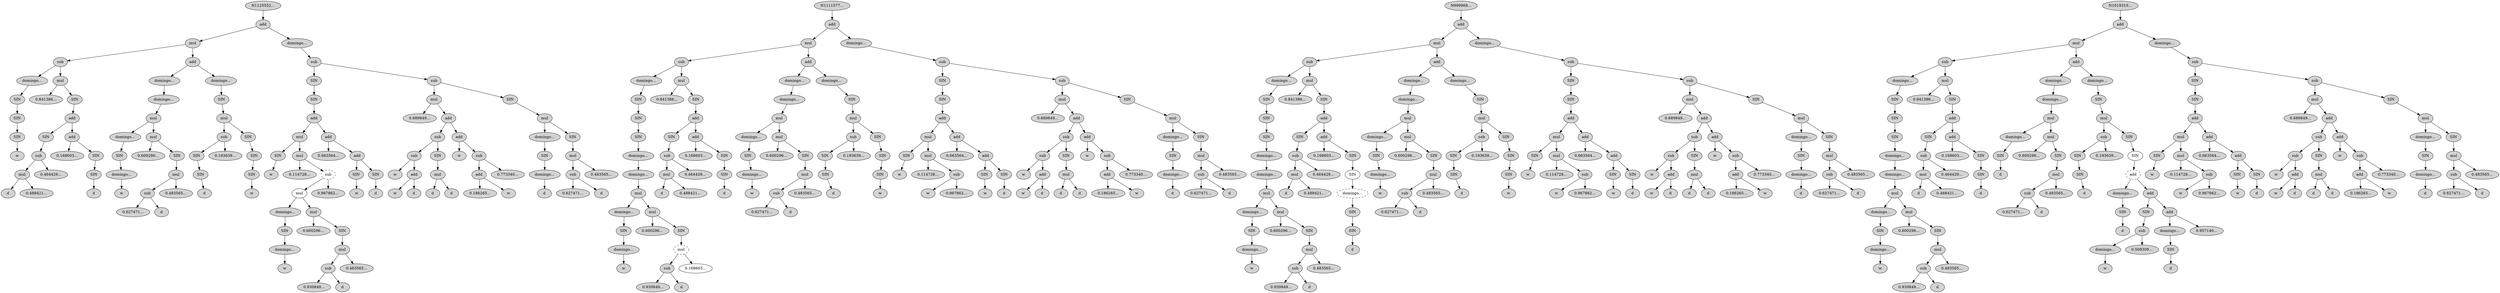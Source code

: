 digraph Population_19 {
N1125552[ style="filled"  label="N1125552..."];
N1125552 -> N1125553;
N1125553[ style="filled"  label="add"];
N1125553 -> N1125554;
N1125554[ style="filled"  label="mul"];
N1125554 -> N1125555;
N1125555[ style="filled"  label="sub"];
N1125555 -> N1125556;
N1125556[ style="filled"  label="domingo..."];
N1125556 -> N1125557;
N1125557[ style="filled"  label="SIN"];
N1125557 -> N1125558;
N1125558[ style="filled"  label="SIN"];
N1125558 -> N1125559;
N1125559[ style="filled"  label="SIN"];
N1125559 -> N1125560;
N1125560[ style="filled"  label="w"];
N1125555 -> N1125561;
N1125561[ style="filled"  label="mul"];
N1125561 -> N1125562;
N1125562[ style="filled"  label="0.841386..."];
N1125561 -> N1125563;
N1125563[ style="filled"  label="SIN"];
N1125563 -> N1125564;
N1125564[ style="filled"  label="add"];
N1125564 -> N1125565;
N1125565[ style="filled"  label="SIN"];
N1125565 -> N1125566;
N1125566[ style="filled"  label="sub"];
N1125566 -> N1125567;
N1125567[ style="filled"  label="mul"];
N1125567 -> N1125568;
N1125568[ style="filled"  label="d"];
N1125567 -> N1125569;
N1125569[ style="filled"  label="0.488421..."];
N1125566 -> N1125570;
N1125570[ style="filled"  label="0.464429..."];
N1125564 -> N1125571;
N1125571[ style="filled"  label="add"];
N1125571 -> N1125572;
N1125572[ style="filled"  label="0.168603..."];
N1125571 -> N1125573;
N1125573[ style="filled"  label="SIN"];
N1125573 -> N1125574;
N1125574[ style="filled"  label="SIN"];
N1125574 -> N1125575;
N1125575[ style="filled"  label="d"];
N1125554 -> N1125576;
N1125576[ style="filled"  label="add"];
N1125576 -> N1125577;
N1125577[ style="filled"  label="domingo..."];
N1125577 -> N1125578;
N1125578[ style="filled"  label="domingo..."];
N1125578 -> N1125579;
N1125579[ style="filled"  label="mul"];
N1125579 -> N1125580;
N1125580[ style="filled"  label="domingo..."];
N1125580 -> N1125581;
N1125581[ style="filled"  label="SIN"];
N1125581 -> N1125582;
N1125582[ style="filled"  label="domingo..."];
N1125582 -> N1125583;
N1125583[ style="filled"  label="w"];
N1125579 -> N1125584;
N1125584[ style="filled"  label="mul"];
N1125584 -> N1125585;
N1125585[ style="filled"  label="0.600296..."];
N1125584 -> N1125586;
N1125586[ style="filled"  label="SIN"];
N1125586 -> N1125587;
N1125587[ style="filled"  label="mul"];
N1125587 -> N1125588;
N1125588[ style="filled"  label="sub"];
N1125588 -> N1125589;
N1125589[ style="filled"  label="0.627471..."];
N1125588 -> N1125590;
N1125590[ style="filled"  label="d"];
N1125587 -> N1125591;
N1125591[ style="filled"  label="0.483565..."];
N1125576 -> N1125592;
N1125592[ style="filled"  label="domingo..."];
N1125592 -> N1125593;
N1125593[ style="filled"  label="SIN"];
N1125593 -> N1125594;
N1125594[ style="filled"  label="mul"];
N1125594 -> N1125595;
N1125595[ style="filled"  label="sub"];
N1125595 -> N1125596;
N1125596[ style="filled"  label="SIN"];
N1125596 -> N1125597;
N1125597[ style="filled"  label="SIN"];
N1125597 -> N1125598;
N1125598[ style="filled"  label="d"];
N1125595 -> N1125599;
N1125599[ style="filled"  label="0.193639..."];
N1125594 -> N1125600;
N1125600[ style="filled"  label="SIN"];
N1125600 -> N1125601;
N1125601[ style="filled"  label="SIN"];
N1125601 -> N1125602;
N1125602[ style="filled"  label="SIN"];
N1125602 -> N1125603;
N1125603[ style="filled"  label="w"];
N1125553 -> N1125604;
N1125604[ style="filled"  label="domingo..."];
N1125604 -> N1125605;
N1125605[ style="filled"  label="sub"];
N1125605 -> N1125606;
N1125606[ style="filled"  label="SIN"];
N1125606 -> N1125607;
N1125607[ style="filled"  label="SIN"];
N1125607 -> N1125608;
N1125608[ style="filled"  label="add"];
N1125608 -> N1125609;
N1125609[ style="filled"  label="mul"];
N1125609 -> N1125610;
N1125610[ style="filled"  label="SIN"];
N1125610 -> N1125611;
N1125611[ style="filled"  label="w"];
N1125609 -> N1125612;
N1125612[ style="filled"  label="mul"];
N1125612 -> N1125613;
N1125613[ style="filled"  label="0.114728..."];
N1125612 -> N1125614;
N1125614[ style="dashed"  label="sub"];
N1125614 -> N1125444;
N1125444[ style="solid"  label="mul"];
N1125444 -> N1125445;
N1125445[ style="filled"  label="domingo..."];
N1125445 -> N1125446;
N1125446[ style="filled"  label="SIN"];
N1125446 -> N1125447;
N1125447[ style="filled"  label="domingo..."];
N1125447 -> N1125448;
N1125448[ style="filled"  label="w"];
N1125444 -> N1125449;
N1125449[ style="filled"  label="mul"];
N1125449 -> N1125450;
N1125450[ style="filled"  label="0.600296..."];
N1125449 -> N1125451;
N1125451[ style="filled"  label="SIN"];
N1125451 -> N1125452;
N1125452[ style="filled"  label="mul"];
N1125452 -> N1125453;
N1125453[ style="filled"  label="sub"];
N1125453 -> N1125454;
N1125454[ style="filled"  label="0.930849..."];
N1125453 -> N1125455;
N1125455[ style="filled"  label="d"];
N1125452 -> N1125456;
N1125456[ style="filled"  label="0.483565..."];
N1125614 -> N1125616;
N1125616[ style="filled"  label="0.967862..."];
N1125608 -> N1125617;
N1125617[ style="filled"  label="add"];
N1125617 -> N1125618;
N1125618[ style="filled"  label="0.663564..."];
N1125617 -> N1125619;
N1125619[ style="filled"  label="add"];
N1125619 -> N1125620;
N1125620[ style="filled"  label="SIN"];
N1125620 -> N1125621;
N1125621[ style="filled"  label="w"];
N1125619 -> N1125622;
N1125622[ style="filled"  label="SIN"];
N1125622 -> N1125623;
N1125623[ style="filled"  label="d"];
N1125605 -> N1125624;
N1125624[ style="filled"  label="sub"];
N1125624 -> N1125625;
N1125625[ style="filled"  label="mul"];
N1125625 -> N1125626;
N1125626[ style="filled"  label="0.689849..."];
N1125625 -> N1125627;
N1125627[ style="filled"  label="add"];
N1125627 -> N1125628;
N1125628[ style="filled"  label="sub"];
N1125628 -> N1125629;
N1125629[ style="filled"  label="sub"];
N1125629 -> N1125630;
N1125630[ style="filled"  label="w"];
N1125629 -> N1125631;
N1125631[ style="filled"  label="add"];
N1125631 -> N1125632;
N1125632[ style="filled"  label="w"];
N1125631 -> N1125633;
N1125633[ style="filled"  label="d"];
N1125628 -> N1125634;
N1125634[ style="filled"  label="SIN"];
N1125634 -> N1125635;
N1125635[ style="filled"  label="mul"];
N1125635 -> N1125636;
N1125636[ style="filled"  label="d"];
N1125635 -> N1125637;
N1125637[ style="filled"  label="d"];
N1125627 -> N1125638;
N1125638[ style="filled"  label="add"];
N1125638 -> N1125639;
N1125639[ style="filled"  label="w"];
N1125638 -> N1125640;
N1125640[ style="filled"  label="sub"];
N1125640 -> N1125641;
N1125641[ style="filled"  label="add"];
N1125641 -> N1125642;
N1125642[ style="filled"  label="0.186265..."];
N1125641 -> N1125643;
N1125643[ style="filled"  label="w"];
N1125640 -> N1125644;
N1125644[ style="filled"  label="0.773340..."];
N1125624 -> N1125645;
N1125645[ style="filled"  label="SIN"];
N1125645 -> N1125646;
N1125646[ style="filled"  label="mul"];
N1125646 -> N1125647;
N1125647[ style="filled"  label="domingo..."];
N1125647 -> N1125648;
N1125648[ style="filled"  label="SIN"];
N1125648 -> N1125649;
N1125649[ style="filled"  label="domingo..."];
N1125649 -> N1125650;
N1125650[ style="filled"  label="d"];
N1125646 -> N1125651;
N1125651[ style="filled"  label="SIN"];
N1125651 -> N1125652;
N1125652[ style="filled"  label="mul"];
N1125652 -> N1125653;
N1125653[ style="filled"  label="sub"];
N1125653 -> N1125654;
N1125654[ style="filled"  label="0.627471..."];
N1125653 -> N1125655;
N1125655[ style="filled"  label="d"];
N1125652 -> N1125656;
N1125656[ style="filled"  label="0.483565..."];

N1111577[ style="filled"  label="N1111577..."];
N1111577 -> N1111578;
N1111578[ style="filled"  label="add"];
N1111578 -> N1111579;
N1111579[ style="filled"  label="mul"];
N1111579 -> N1111580;
N1111580[ style="filled"  label="sub"];
N1111580 -> N1111581;
N1111581[ style="filled"  label="domingo..."];
N1111581 -> N1111582;
N1111582[ style="filled"  label="SIN"];
N1111582 -> N1111583;
N1111583[ style="filled"  label="SIN"];
N1111583 -> N1111584;
N1111584[ style="filled"  label="SIN"];
N1111584 -> N1111585;
N1111585[ style="filled"  label="domingo..."];
N1111585 -> N1111586;
N1111586[ style="filled"  label="domingo..."];
N1111586 -> N1111587;
N1111587[ style="filled"  label="mul"];
N1111587 -> N1111588;
N1111588[ style="filled"  label="domingo..."];
N1111588 -> N1111589;
N1111589[ style="filled"  label="SIN"];
N1111589 -> N1111590;
N1111590[ style="filled"  label="domingo..."];
N1111590 -> N1111591;
N1111591[ style="filled"  label="w"];
N1111587 -> N1111592;
N1111592[ style="filled"  label="mul"];
N1111592 -> N1111593;
N1111593[ style="filled"  label="0.600296..."];
N1111592 -> N1111594;
N1111594[ style="filled"  label="SIN"];
N1111594 -> N1111595;
N1111595[ style="dashed"  label="mul"];
N1111595 -> N1111596;
N1111596[ style="filled"  label="sub"];
N1111596 -> N1111597;
N1111597[ style="filled"  label="0.930849..."];
N1111596 -> N1111598;
N1111598[ style="filled"  label="d"];
N1111595 -> N1111489;
N1111489[ style="solid"  label="0.168603..."];
N1111580 -> N1111600;
N1111600[ style="filled"  label="mul"];
N1111600 -> N1111601;
N1111601[ style="filled"  label="0.841386..."];
N1111600 -> N1111602;
N1111602[ style="filled"  label="SIN"];
N1111602 -> N1111603;
N1111603[ style="filled"  label="add"];
N1111603 -> N1111604;
N1111604[ style="filled"  label="SIN"];
N1111604 -> N1111605;
N1111605[ style="filled"  label="sub"];
N1111605 -> N1111606;
N1111606[ style="filled"  label="mul"];
N1111606 -> N1111607;
N1111607[ style="filled"  label="d"];
N1111606 -> N1111608;
N1111608[ style="filled"  label="0.488421..."];
N1111605 -> N1111609;
N1111609[ style="filled"  label="0.464429..."];
N1111603 -> N1111610;
N1111610[ style="filled"  label="add"];
N1111610 -> N1111611;
N1111611[ style="filled"  label="0.168603..."];
N1111610 -> N1111612;
N1111612[ style="filled"  label="SIN"];
N1111612 -> N1111613;
N1111613[ style="filled"  label="SIN"];
N1111613 -> N1111614;
N1111614[ style="filled"  label="d"];
N1111579 -> N1111615;
N1111615[ style="filled"  label="add"];
N1111615 -> N1111616;
N1111616[ style="filled"  label="domingo..."];
N1111616 -> N1111617;
N1111617[ style="filled"  label="domingo..."];
N1111617 -> N1111618;
N1111618[ style="filled"  label="mul"];
N1111618 -> N1111619;
N1111619[ style="filled"  label="domingo..."];
N1111619 -> N1111620;
N1111620[ style="filled"  label="SIN"];
N1111620 -> N1111621;
N1111621[ style="filled"  label="domingo..."];
N1111621 -> N1111622;
N1111622[ style="filled"  label="w"];
N1111618 -> N1111623;
N1111623[ style="filled"  label="mul"];
N1111623 -> N1111624;
N1111624[ style="filled"  label="0.600296..."];
N1111623 -> N1111625;
N1111625[ style="filled"  label="SIN"];
N1111625 -> N1111626;
N1111626[ style="filled"  label="mul"];
N1111626 -> N1111627;
N1111627[ style="filled"  label="sub"];
N1111627 -> N1111628;
N1111628[ style="filled"  label="0.627471..."];
N1111627 -> N1111629;
N1111629[ style="filled"  label="d"];
N1111626 -> N1111630;
N1111630[ style="filled"  label="0.483565..."];
N1111615 -> N1111631;
N1111631[ style="filled"  label="domingo..."];
N1111631 -> N1111632;
N1111632[ style="filled"  label="SIN"];
N1111632 -> N1111633;
N1111633[ style="filled"  label="mul"];
N1111633 -> N1111634;
N1111634[ style="filled"  label="sub"];
N1111634 -> N1111635;
N1111635[ style="filled"  label="SIN"];
N1111635 -> N1111636;
N1111636[ style="filled"  label="SIN"];
N1111636 -> N1111637;
N1111637[ style="filled"  label="d"];
N1111634 -> N1111638;
N1111638[ style="filled"  label="0.193639..."];
N1111633 -> N1111639;
N1111639[ style="filled"  label="SIN"];
N1111639 -> N1111640;
N1111640[ style="filled"  label="SIN"];
N1111640 -> N1111641;
N1111641[ style="filled"  label="SIN"];
N1111641 -> N1111642;
N1111642[ style="filled"  label="w"];
N1111578 -> N1111643;
N1111643[ style="filled"  label="domingo..."];
N1111643 -> N1111644;
N1111644[ style="filled"  label="sub"];
N1111644 -> N1111645;
N1111645[ style="filled"  label="SIN"];
N1111645 -> N1111646;
N1111646[ style="filled"  label="SIN"];
N1111646 -> N1111647;
N1111647[ style="filled"  label="add"];
N1111647 -> N1111648;
N1111648[ style="filled"  label="mul"];
N1111648 -> N1111649;
N1111649[ style="filled"  label="SIN"];
N1111649 -> N1111650;
N1111650[ style="filled"  label="w"];
N1111648 -> N1111651;
N1111651[ style="filled"  label="mul"];
N1111651 -> N1111652;
N1111652[ style="filled"  label="0.114728..."];
N1111651 -> N1111653;
N1111653[ style="filled"  label="sub"];
N1111653 -> N1111654;
N1111654[ style="filled"  label="w"];
N1111653 -> N1111655;
N1111655[ style="filled"  label="0.967862..."];
N1111647 -> N1111656;
N1111656[ style="filled"  label="add"];
N1111656 -> N1111657;
N1111657[ style="filled"  label="0.663564..."];
N1111656 -> N1111658;
N1111658[ style="filled"  label="add"];
N1111658 -> N1111659;
N1111659[ style="filled"  label="SIN"];
N1111659 -> N1111660;
N1111660[ style="filled"  label="w"];
N1111658 -> N1111661;
N1111661[ style="filled"  label="SIN"];
N1111661 -> N1111662;
N1111662[ style="filled"  label="d"];
N1111644 -> N1111663;
N1111663[ style="filled"  label="sub"];
N1111663 -> N1111664;
N1111664[ style="filled"  label="mul"];
N1111664 -> N1111665;
N1111665[ style="filled"  label="0.689849..."];
N1111664 -> N1111666;
N1111666[ style="filled"  label="add"];
N1111666 -> N1111667;
N1111667[ style="filled"  label="sub"];
N1111667 -> N1111668;
N1111668[ style="filled"  label="sub"];
N1111668 -> N1111669;
N1111669[ style="filled"  label="w"];
N1111668 -> N1111670;
N1111670[ style="filled"  label="add"];
N1111670 -> N1111671;
N1111671[ style="filled"  label="w"];
N1111670 -> N1111672;
N1111672[ style="filled"  label="d"];
N1111667 -> N1111673;
N1111673[ style="filled"  label="SIN"];
N1111673 -> N1111674;
N1111674[ style="filled"  label="mul"];
N1111674 -> N1111675;
N1111675[ style="filled"  label="d"];
N1111674 -> N1111676;
N1111676[ style="filled"  label="d"];
N1111666 -> N1111677;
N1111677[ style="filled"  label="add"];
N1111677 -> N1111678;
N1111678[ style="filled"  label="w"];
N1111677 -> N1111679;
N1111679[ style="filled"  label="sub"];
N1111679 -> N1111680;
N1111680[ style="filled"  label="add"];
N1111680 -> N1111681;
N1111681[ style="filled"  label="0.186265..."];
N1111680 -> N1111682;
N1111682[ style="filled"  label="w"];
N1111679 -> N1111683;
N1111683[ style="filled"  label="0.773340..."];
N1111663 -> N1111684;
N1111684[ style="filled"  label="SIN"];
N1111684 -> N1111685;
N1111685[ style="filled"  label="mul"];
N1111685 -> N1111686;
N1111686[ style="filled"  label="domingo..."];
N1111686 -> N1111687;
N1111687[ style="filled"  label="SIN"];
N1111687 -> N1111688;
N1111688[ style="filled"  label="domingo..."];
N1111688 -> N1111689;
N1111689[ style="filled"  label="d"];
N1111685 -> N1111690;
N1111690[ style="filled"  label="SIN"];
N1111690 -> N1111691;
N1111691[ style="filled"  label="mul"];
N1111691 -> N1111692;
N1111692[ style="filled"  label="sub"];
N1111692 -> N1111693;
N1111693[ style="filled"  label="0.627471..."];
N1111692 -> N1111694;
N1111694[ style="filled"  label="d"];
N1111691 -> N1111695;
N1111695[ style="filled"  label="0.483565..."];

N999968[ style="filled"  label="N999968..."];
N999968 -> N999969;
N999969[ style="filled"  label="add"];
N999969 -> N999970;
N999970[ style="filled"  label="mul"];
N999970 -> N999971;
N999971[ style="filled"  label="sub"];
N999971 -> N999972;
N999972[ style="filled"  label="domingo..."];
N999972 -> N999973;
N999973[ style="filled"  label="SIN"];
N999973 -> N999974;
N999974[ style="filled"  label="SIN"];
N999974 -> N999975;
N999975[ style="filled"  label="SIN"];
N999975 -> N999976;
N999976[ style="filled"  label="domingo..."];
N999976 -> N999977;
N999977[ style="filled"  label="domingo..."];
N999977 -> N999978;
N999978[ style="filled"  label="mul"];
N999978 -> N999979;
N999979[ style="filled"  label="domingo..."];
N999979 -> N999980;
N999980[ style="filled"  label="SIN"];
N999980 -> N999981;
N999981[ style="filled"  label="domingo..."];
N999981 -> N999982;
N999982[ style="filled"  label="w"];
N999978 -> N999983;
N999983[ style="filled"  label="mul"];
N999983 -> N999984;
N999984[ style="filled"  label="0.600296..."];
N999983 -> N999985;
N999985[ style="filled"  label="SIN"];
N999985 -> N999986;
N999986[ style="filled"  label="mul"];
N999986 -> N999987;
N999987[ style="filled"  label="sub"];
N999987 -> N999988;
N999988[ style="filled"  label="0.930849..."];
N999987 -> N999989;
N999989[ style="filled"  label="d"];
N999986 -> N999990;
N999990[ style="filled"  label="0.483565..."];
N999971 -> N999991;
N999991[ style="filled"  label="mul"];
N999991 -> N999992;
N999992[ style="filled"  label="0.841386..."];
N999991 -> N999993;
N999993[ style="filled"  label="SIN"];
N999993 -> N999994;
N999994[ style="filled"  label="add"];
N999994 -> N999995;
N999995[ style="filled"  label="SIN"];
N999995 -> N999996;
N999996[ style="filled"  label="sub"];
N999996 -> N999997;
N999997[ style="filled"  label="mul"];
N999997 -> N999998;
N999998[ style="filled"  label="d"];
N999997 -> N999999;
N999999[ style="filled"  label="0.488421..."];
N999996 -> N1000000;
N1000000[ style="filled"  label="0.464429..."];
N999994 -> N1000001;
N1000001[ style="filled"  label="add"];
N1000001 -> N1000002;
N1000002[ style="filled"  label="0.168603..."];
N1000001 -> N1000003;
N1000003[ style="filled"  label="SIN"];
N1000003 -> N1000004;
N1000004[ style="solid"  label="SIN"];
N1000004 -> N1000113;
N1000113[ style="dashed"  label="domingo..."];
N1000113 -> N1000114;
N1000114[ style="filled"  label="SIN"];
N1000114 -> N1000115;
N1000115[ style="filled"  label="SIN"];
N1000115 -> N1000116;
N1000116[ style="filled"  label="d"];
N999970 -> N1000006;
N1000006[ style="filled"  label="add"];
N1000006 -> N1000007;
N1000007[ style="filled"  label="domingo..."];
N1000007 -> N1000008;
N1000008[ style="filled"  label="domingo..."];
N1000008 -> N1000009;
N1000009[ style="filled"  label="mul"];
N1000009 -> N1000010;
N1000010[ style="filled"  label="domingo..."];
N1000010 -> N1000011;
N1000011[ style="filled"  label="SIN"];
N1000011 -> N1000012;
N1000012[ style="filled"  label="domingo..."];
N1000012 -> N1000013;
N1000013[ style="filled"  label="w"];
N1000009 -> N1000014;
N1000014[ style="filled"  label="mul"];
N1000014 -> N1000015;
N1000015[ style="filled"  label="0.600296..."];
N1000014 -> N1000016;
N1000016[ style="filled"  label="SIN"];
N1000016 -> N1000017;
N1000017[ style="filled"  label="mul"];
N1000017 -> N1000018;
N1000018[ style="filled"  label="sub"];
N1000018 -> N1000019;
N1000019[ style="filled"  label="0.627471..."];
N1000018 -> N1000020;
N1000020[ style="filled"  label="d"];
N1000017 -> N1000021;
N1000021[ style="filled"  label="0.483565..."];
N1000006 -> N1000022;
N1000022[ style="filled"  label="domingo..."];
N1000022 -> N1000023;
N1000023[ style="filled"  label="SIN"];
N1000023 -> N1000024;
N1000024[ style="filled"  label="mul"];
N1000024 -> N1000025;
N1000025[ style="filled"  label="sub"];
N1000025 -> N1000026;
N1000026[ style="filled"  label="SIN"];
N1000026 -> N1000027;
N1000027[ style="filled"  label="SIN"];
N1000027 -> N1000028;
N1000028[ style="filled"  label="d"];
N1000025 -> N1000029;
N1000029[ style="filled"  label="0.193639..."];
N1000024 -> N1000030;
N1000030[ style="filled"  label="SIN"];
N1000030 -> N1000031;
N1000031[ style="filled"  label="SIN"];
N1000031 -> N1000032;
N1000032[ style="filled"  label="SIN"];
N1000032 -> N1000033;
N1000033[ style="filled"  label="w"];
N999969 -> N1000034;
N1000034[ style="filled"  label="domingo..."];
N1000034 -> N1000035;
N1000035[ style="filled"  label="sub"];
N1000035 -> N1000036;
N1000036[ style="filled"  label="SIN"];
N1000036 -> N1000037;
N1000037[ style="filled"  label="SIN"];
N1000037 -> N1000038;
N1000038[ style="filled"  label="add"];
N1000038 -> N1000039;
N1000039[ style="filled"  label="mul"];
N1000039 -> N1000040;
N1000040[ style="filled"  label="SIN"];
N1000040 -> N1000041;
N1000041[ style="filled"  label="w"];
N1000039 -> N1000042;
N1000042[ style="filled"  label="mul"];
N1000042 -> N1000043;
N1000043[ style="filled"  label="0.114728..."];
N1000042 -> N1000044;
N1000044[ style="filled"  label="sub"];
N1000044 -> N1000045;
N1000045[ style="filled"  label="w"];
N1000044 -> N1000046;
N1000046[ style="filled"  label="0.967862..."];
N1000038 -> N1000047;
N1000047[ style="filled"  label="add"];
N1000047 -> N1000048;
N1000048[ style="filled"  label="0.663564..."];
N1000047 -> N1000049;
N1000049[ style="filled"  label="add"];
N1000049 -> N1000050;
N1000050[ style="filled"  label="SIN"];
N1000050 -> N1000051;
N1000051[ style="filled"  label="w"];
N1000049 -> N1000052;
N1000052[ style="filled"  label="SIN"];
N1000052 -> N1000053;
N1000053[ style="filled"  label="d"];
N1000035 -> N1000054;
N1000054[ style="filled"  label="sub"];
N1000054 -> N1000055;
N1000055[ style="filled"  label="mul"];
N1000055 -> N1000056;
N1000056[ style="filled"  label="0.689849..."];
N1000055 -> N1000057;
N1000057[ style="filled"  label="add"];
N1000057 -> N1000058;
N1000058[ style="filled"  label="sub"];
N1000058 -> N1000059;
N1000059[ style="filled"  label="sub"];
N1000059 -> N1000060;
N1000060[ style="filled"  label="w"];
N1000059 -> N1000061;
N1000061[ style="filled"  label="add"];
N1000061 -> N1000062;
N1000062[ style="filled"  label="w"];
N1000061 -> N1000063;
N1000063[ style="filled"  label="d"];
N1000058 -> N1000064;
N1000064[ style="filled"  label="SIN"];
N1000064 -> N1000065;
N1000065[ style="filled"  label="mul"];
N1000065 -> N1000066;
N1000066[ style="filled"  label="d"];
N1000065 -> N1000067;
N1000067[ style="filled"  label="d"];
N1000057 -> N1000068;
N1000068[ style="filled"  label="add"];
N1000068 -> N1000069;
N1000069[ style="filled"  label="w"];
N1000068 -> N1000070;
N1000070[ style="filled"  label="sub"];
N1000070 -> N1000071;
N1000071[ style="filled"  label="add"];
N1000071 -> N1000072;
N1000072[ style="filled"  label="0.186265..."];
N1000071 -> N1000073;
N1000073[ style="filled"  label="w"];
N1000070 -> N1000074;
N1000074[ style="filled"  label="0.773340..."];
N1000054 -> N1000075;
N1000075[ style="filled"  label="SIN"];
N1000075 -> N1000076;
N1000076[ style="filled"  label="mul"];
N1000076 -> N1000077;
N1000077[ style="filled"  label="domingo..."];
N1000077 -> N1000078;
N1000078[ style="filled"  label="SIN"];
N1000078 -> N1000079;
N1000079[ style="filled"  label="domingo..."];
N1000079 -> N1000080;
N1000080[ style="filled"  label="d"];
N1000076 -> N1000081;
N1000081[ style="filled"  label="SIN"];
N1000081 -> N1000082;
N1000082[ style="filled"  label="mul"];
N1000082 -> N1000083;
N1000083[ style="filled"  label="sub"];
N1000083 -> N1000084;
N1000084[ style="filled"  label="0.627471..."];
N1000083 -> N1000085;
N1000085[ style="filled"  label="d"];
N1000082 -> N1000086;
N1000086[ style="filled"  label="0.483565..."];

N1019310[ style="filled"  label="N1019310..."];
N1019310 -> N1019311;
N1019311[ style="filled"  label="add"];
N1019311 -> N1019312;
N1019312[ style="filled"  label="mul"];
N1019312 -> N1019313;
N1019313[ style="filled"  label="sub"];
N1019313 -> N1019314;
N1019314[ style="filled"  label="domingo..."];
N1019314 -> N1019315;
N1019315[ style="filled"  label="SIN"];
N1019315 -> N1019316;
N1019316[ style="filled"  label="SIN"];
N1019316 -> N1019317;
N1019317[ style="filled"  label="SIN"];
N1019317 -> N1019318;
N1019318[ style="filled"  label="domingo..."];
N1019318 -> N1019319;
N1019319[ style="filled"  label="domingo..."];
N1019319 -> N1019320;
N1019320[ style="filled"  label="mul"];
N1019320 -> N1019321;
N1019321[ style="filled"  label="domingo..."];
N1019321 -> N1019322;
N1019322[ style="filled"  label="SIN"];
N1019322 -> N1019323;
N1019323[ style="filled"  label="domingo..."];
N1019323 -> N1019324;
N1019324[ style="filled"  label="w"];
N1019320 -> N1019325;
N1019325[ style="filled"  label="mul"];
N1019325 -> N1019326;
N1019326[ style="filled"  label="0.600296..."];
N1019325 -> N1019327;
N1019327[ style="filled"  label="SIN"];
N1019327 -> N1019328;
N1019328[ style="filled"  label="mul"];
N1019328 -> N1019329;
N1019329[ style="filled"  label="sub"];
N1019329 -> N1019330;
N1019330[ style="filled"  label="0.930849..."];
N1019329 -> N1019331;
N1019331[ style="filled"  label="d"];
N1019328 -> N1019332;
N1019332[ style="filled"  label="0.483565..."];
N1019313 -> N1019333;
N1019333[ style="filled"  label="mul"];
N1019333 -> N1019334;
N1019334[ style="filled"  label="0.841386..."];
N1019333 -> N1019335;
N1019335[ style="filled"  label="SIN"];
N1019335 -> N1019336;
N1019336[ style="filled"  label="add"];
N1019336 -> N1019337;
N1019337[ style="filled"  label="SIN"];
N1019337 -> N1019338;
N1019338[ style="filled"  label="sub"];
N1019338 -> N1019339;
N1019339[ style="filled"  label="mul"];
N1019339 -> N1019340;
N1019340[ style="filled"  label="d"];
N1019339 -> N1019341;
N1019341[ style="filled"  label="0.488421..."];
N1019338 -> N1019342;
N1019342[ style="filled"  label="0.464429..."];
N1019336 -> N1019343;
N1019343[ style="filled"  label="add"];
N1019343 -> N1019344;
N1019344[ style="filled"  label="0.168603..."];
N1019343 -> N1019345;
N1019345[ style="filled"  label="SIN"];
N1019345 -> N1019346;
N1019346[ style="filled"  label="SIN"];
N1019346 -> N1019347;
N1019347[ style="filled"  label="d"];
N1019312 -> N1019348;
N1019348[ style="filled"  label="add"];
N1019348 -> N1019349;
N1019349[ style="filled"  label="domingo..."];
N1019349 -> N1019350;
N1019350[ style="filled"  label="domingo..."];
N1019350 -> N1019351;
N1019351[ style="filled"  label="mul"];
N1019351 -> N1019352;
N1019352[ style="filled"  label="domingo..."];
N1019352 -> N1019353;
N1019353[ style="filled"  label="SIN"];
N1019353 -> N1019354;
N1019354[ style="filled"  label="d"];
N1019351 -> N1019355;
N1019355[ style="filled"  label="mul"];
N1019355 -> N1019356;
N1019356[ style="filled"  label="0.600296..."];
N1019355 -> N1019357;
N1019357[ style="filled"  label="SIN"];
N1019357 -> N1019358;
N1019358[ style="filled"  label="mul"];
N1019358 -> N1019359;
N1019359[ style="filled"  label="sub"];
N1019359 -> N1019360;
N1019360[ style="filled"  label="0.627471..."];
N1019359 -> N1019361;
N1019361[ style="filled"  label="d"];
N1019358 -> N1019362;
N1019362[ style="filled"  label="0.483565..."];
N1019348 -> N1019363;
N1019363[ style="filled"  label="domingo..."];
N1019363 -> N1019364;
N1019364[ style="filled"  label="SIN"];
N1019364 -> N1019365;
N1019365[ style="filled"  label="mul"];
N1019365 -> N1019366;
N1019366[ style="filled"  label="sub"];
N1019366 -> N1019367;
N1019367[ style="filled"  label="SIN"];
N1019367 -> N1019368;
N1019368[ style="filled"  label="SIN"];
N1019368 -> N1019369;
N1019369[ style="filled"  label="d"];
N1019366 -> N1019370;
N1019370[ style="filled"  label="0.193639..."];
N1019365 -> N1019371;
N1019371[ style="filled"  label="SIN"];
N1019371 -> N1019372;
N1019372[ style="solid"  label="SIN"];
N1019372 -> N1019521;
N1019521[ style="dashed"  label="add"];
N1019521 -> N1019522;
N1019522[ style="filled"  label="domingo..."];
N1019522 -> N1019523;
N1019523[ style="filled"  label="SIN"];
N1019523 -> N1019524;
N1019524[ style="filled"  label="d"];
N1019521 -> N1019525;
N1019525[ style="filled"  label="add"];
N1019525 -> N1019526;
N1019526[ style="filled"  label="SIN"];
N1019526 -> N1019527;
N1019527[ style="filled"  label="sub"];
N1019527 -> N1019528;
N1019528[ style="filled"  label="domingo..."];
N1019528 -> N1019529;
N1019529[ style="filled"  label="w"];
N1019527 -> N1019530;
N1019530[ style="filled"  label="0.508309..."];
N1019525 -> N1019531;
N1019531[ style="filled"  label="add"];
N1019531 -> N1019532;
N1019532[ style="filled"  label="domingo..."];
N1019532 -> N1019533;
N1019533[ style="filled"  label="SIN"];
N1019533 -> N1019534;
N1019534[ style="filled"  label="d"];
N1019531 -> N1019535;
N1019535[ style="filled"  label="0.957140..."];
N1019311 -> N1019375;
N1019375[ style="filled"  label="domingo..."];
N1019375 -> N1019376;
N1019376[ style="filled"  label="sub"];
N1019376 -> N1019377;
N1019377[ style="filled"  label="SIN"];
N1019377 -> N1019378;
N1019378[ style="filled"  label="SIN"];
N1019378 -> N1019379;
N1019379[ style="filled"  label="add"];
N1019379 -> N1019380;
N1019380[ style="filled"  label="mul"];
N1019380 -> N1019381;
N1019381[ style="filled"  label="SIN"];
N1019381 -> N1019382;
N1019382[ style="filled"  label="w"];
N1019380 -> N1019383;
N1019383[ style="filled"  label="mul"];
N1019383 -> N1019384;
N1019384[ style="filled"  label="0.114728..."];
N1019383 -> N1019385;
N1019385[ style="filled"  label="sub"];
N1019385 -> N1019386;
N1019386[ style="filled"  label="w"];
N1019385 -> N1019387;
N1019387[ style="filled"  label="0.967862..."];
N1019379 -> N1019388;
N1019388[ style="filled"  label="add"];
N1019388 -> N1019389;
N1019389[ style="filled"  label="0.663564..."];
N1019388 -> N1019390;
N1019390[ style="filled"  label="add"];
N1019390 -> N1019391;
N1019391[ style="filled"  label="SIN"];
N1019391 -> N1019392;
N1019392[ style="filled"  label="w"];
N1019390 -> N1019393;
N1019393[ style="filled"  label="SIN"];
N1019393 -> N1019394;
N1019394[ style="filled"  label="d"];
N1019376 -> N1019395;
N1019395[ style="filled"  label="sub"];
N1019395 -> N1019396;
N1019396[ style="filled"  label="mul"];
N1019396 -> N1019397;
N1019397[ style="filled"  label="0.689849..."];
N1019396 -> N1019398;
N1019398[ style="filled"  label="add"];
N1019398 -> N1019399;
N1019399[ style="filled"  label="sub"];
N1019399 -> N1019400;
N1019400[ style="filled"  label="sub"];
N1019400 -> N1019401;
N1019401[ style="filled"  label="w"];
N1019400 -> N1019402;
N1019402[ style="filled"  label="add"];
N1019402 -> N1019403;
N1019403[ style="filled"  label="w"];
N1019402 -> N1019404;
N1019404[ style="filled"  label="d"];
N1019399 -> N1019405;
N1019405[ style="filled"  label="SIN"];
N1019405 -> N1019406;
N1019406[ style="filled"  label="mul"];
N1019406 -> N1019407;
N1019407[ style="filled"  label="d"];
N1019406 -> N1019408;
N1019408[ style="filled"  label="d"];
N1019398 -> N1019409;
N1019409[ style="filled"  label="add"];
N1019409 -> N1019410;
N1019410[ style="filled"  label="w"];
N1019409 -> N1019411;
N1019411[ style="filled"  label="sub"];
N1019411 -> N1019412;
N1019412[ style="filled"  label="add"];
N1019412 -> N1019413;
N1019413[ style="filled"  label="0.186265..."];
N1019412 -> N1019414;
N1019414[ style="filled"  label="w"];
N1019411 -> N1019415;
N1019415[ style="filled"  label="0.773340..."];
N1019395 -> N1019416;
N1019416[ style="filled"  label="SIN"];
N1019416 -> N1019417;
N1019417[ style="filled"  label="mul"];
N1019417 -> N1019418;
N1019418[ style="filled"  label="domingo..."];
N1019418 -> N1019419;
N1019419[ style="filled"  label="SIN"];
N1019419 -> N1019420;
N1019420[ style="filled"  label="domingo..."];
N1019420 -> N1019421;
N1019421[ style="filled"  label="d"];
N1019417 -> N1019422;
N1019422[ style="filled"  label="SIN"];
N1019422 -> N1019423;
N1019423[ style="filled"  label="mul"];
N1019423 -> N1019424;
N1019424[ style="filled"  label="sub"];
N1019424 -> N1019425;
N1019425[ style="filled"  label="0.627471..."];
N1019424 -> N1019426;
N1019426[ style="filled"  label="d"];
N1019423 -> N1019427;
N1019427[ style="filled"  label="0.483565..."];

}
